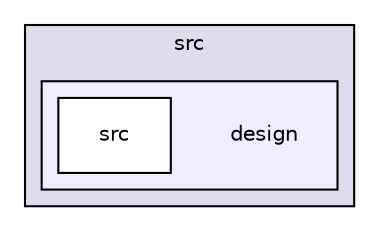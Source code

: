 digraph "design" {
  compound=true
  node [ fontsize="10", fontname="Helvetica"];
  edge [ labelfontsize="10", labelfontname="Helvetica"];
  subgraph clusterdir_f1088fd5787ec54579a083ac6ac4d0eb {
    graph [ bgcolor="#ddddee", pencolor="black", label="src" fontname="Helvetica", fontsize="10", URL="dir_f1088fd5787ec54579a083ac6ac4d0eb.html"]
  subgraph clusterdir_04d84a2441d682b3d9ea8865683e33a5 {
    graph [ bgcolor="#eeeeff", pencolor="black", label="" URL="dir_04d84a2441d682b3d9ea8865683e33a5.html"];
    dir_04d84a2441d682b3d9ea8865683e33a5 [shape=plaintext label="design"];
    dir_0f4e5ec945a8333716b2cb84a5c03f50 [shape=box label="src" color="black" fillcolor="white" style="filled" URL="dir_0f4e5ec945a8333716b2cb84a5c03f50.html"];
  }
  }
}
